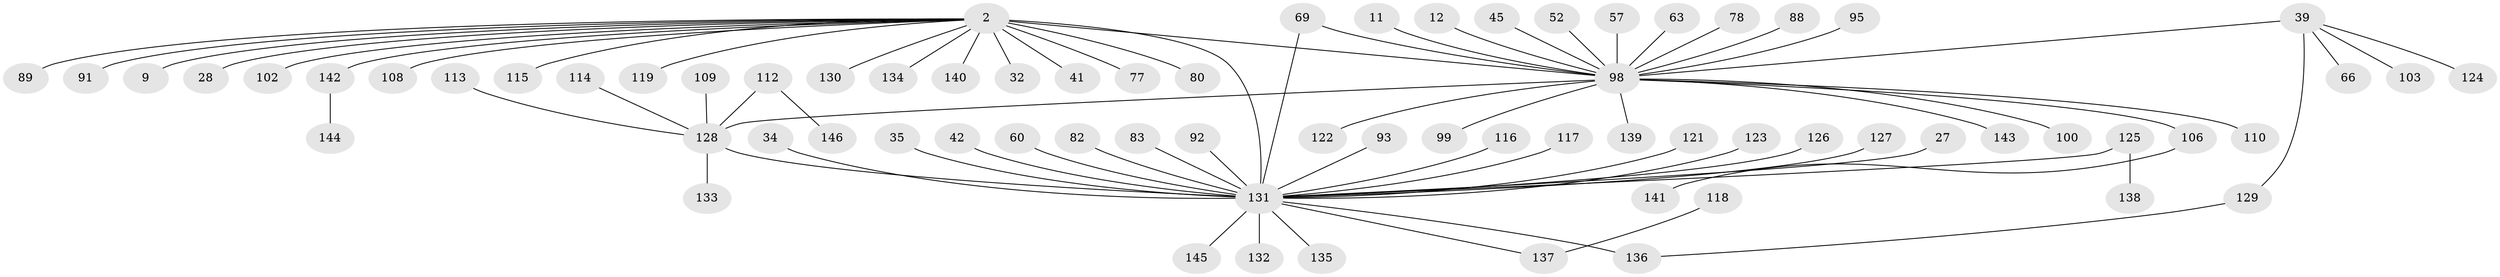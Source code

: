 // original degree distribution, {4: 0.04794520547945205, 25: 0.00684931506849315, 1: 0.6164383561643836, 9: 0.00684931506849315, 2: 0.18493150684931506, 15: 0.00684931506849315, 5: 0.0410958904109589, 3: 0.06164383561643835, 7: 0.0136986301369863, 11: 0.0136986301369863}
// Generated by graph-tools (version 1.1) at 2025/47/03/09/25 04:47:09]
// undirected, 73 vertices, 75 edges
graph export_dot {
graph [start="1"]
  node [color=gray90,style=filled];
  2;
  9;
  11;
  12;
  27;
  28;
  32;
  34;
  35;
  39 [super="+29"];
  41;
  42;
  45;
  52 [super="+5"];
  57;
  60;
  63;
  66 [super="+62"];
  69 [super="+44"];
  77;
  78;
  80 [super="+40"];
  82;
  83;
  88;
  89;
  91;
  92;
  93;
  95 [super="+37"];
  98 [super="+48+18+55+81+53"];
  99;
  100;
  102;
  103 [super="+96"];
  106;
  108 [super="+16+21"];
  109;
  110;
  112;
  113;
  114;
  115 [super="+71"];
  116;
  117;
  118;
  119;
  121;
  122;
  123;
  124 [super="+46"];
  125 [super="+59+79"];
  126;
  127;
  128 [super="+101+104+107"];
  129 [super="+72+75+90+120"];
  130;
  131 [super="+25+49+84+105+86+54"];
  132;
  133;
  134;
  135 [super="+74"];
  136;
  137 [super="+111"];
  138 [super="+85"];
  139;
  140 [super="+23"];
  141;
  142 [super="+97"];
  143;
  144;
  145;
  146;
  2 -- 9;
  2 -- 28;
  2 -- 32;
  2 -- 41;
  2 -- 77;
  2 -- 89;
  2 -- 91;
  2 -- 102;
  2 -- 119;
  2 -- 130;
  2 -- 134;
  2 -- 108;
  2 -- 131 [weight=4];
  2 -- 98 [weight=4];
  2 -- 140;
  2 -- 80;
  2 -- 115;
  2 -- 142;
  11 -- 98;
  12 -- 98;
  27 -- 131;
  34 -- 131;
  35 -- 131;
  39 -- 98 [weight=3];
  39 -- 124;
  39 -- 66;
  39 -- 129;
  39 -- 103;
  42 -- 131;
  45 -- 98;
  52 -- 98;
  57 -- 98;
  60 -- 131;
  63 -- 98;
  69 -- 98;
  69 -- 131;
  78 -- 98;
  82 -- 131;
  83 -- 131;
  88 -- 98;
  92 -- 131;
  93 -- 131;
  95 -- 98;
  98 -- 139;
  98 -- 99;
  98 -- 110;
  98 -- 143;
  98 -- 106;
  98 -- 122;
  98 -- 100;
  98 -- 128;
  106 -- 141;
  109 -- 128;
  112 -- 146;
  112 -- 128;
  113 -- 128;
  114 -- 128;
  116 -- 131;
  117 -- 131;
  118 -- 137;
  121 -- 131;
  123 -- 131;
  125 -- 131;
  125 -- 138;
  126 -- 131;
  127 -- 131;
  128 -- 131;
  128 -- 133;
  129 -- 136;
  131 -- 132;
  131 -- 135;
  131 -- 136;
  131 -- 137;
  131 -- 145;
  142 -- 144;
}
